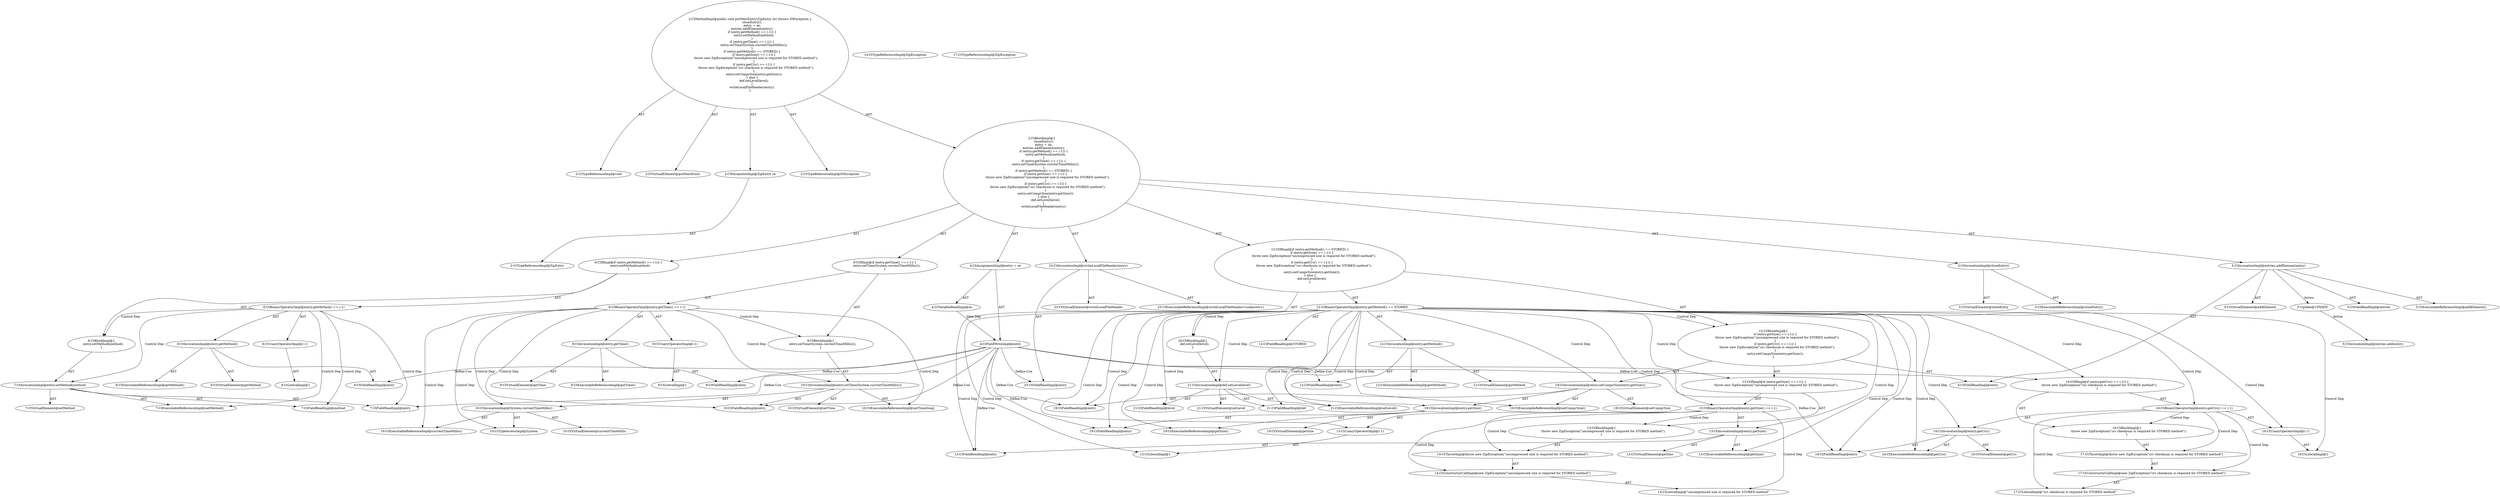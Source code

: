 digraph "putNextEntry#?,ZipEntry" {
0 [label="2:CtTypeReferenceImpl@void" shape=ellipse]
1 [label="2:CtVirtualElement@putNextEntry" shape=ellipse]
2 [label="2:CtParameterImpl@ZipEntry ze" shape=ellipse]
3 [label="2:CtTypeReferenceImpl@ZipEntry" shape=ellipse]
4 [label="2:CtTypeReferenceImpl@IOException" shape=ellipse]
5 [label="3:CtExecutableReferenceImpl@closeEntry()" shape=ellipse]
6 [label="3:CtVirtualElement@closeEntry" shape=ellipse]
7 [label="3:CtInvocationImpl@closeEntry()" shape=ellipse]
8 [label="4:CtFieldWriteImpl@entry" shape=ellipse]
9 [label="4:CtVariableReadImpl@ze" shape=ellipse]
10 [label="4:CtAssignmentImpl@entry = ze" shape=ellipse]
11 [label="5:CtExecutableReferenceImpl@addElement()" shape=ellipse]
12 [label="5:CtVirtualElement@addElement" shape=ellipse]
13 [label="5:CtFieldReadImpl@entries" shape=ellipse]
14 [label="5:CtFieldReadImpl@entry" shape=ellipse]
15 [label="5:CtInvocationImpl@entries.addElement(entry)" shape=ellipse]
16 [label="6:CtExecutableReferenceImpl@getMethod()" shape=ellipse]
17 [label="6:CtVirtualElement@getMethod" shape=ellipse]
18 [label="6:CtFieldReadImpl@entry" shape=ellipse]
19 [label="6:CtInvocationImpl@entry.getMethod()" shape=ellipse]
20 [label="6:CtLiteralImpl@1" shape=ellipse]
21 [label="6:CtUnaryOperatorImpl@(-1)" shape=ellipse]
22 [label="6:CtBinaryOperatorImpl@entry.getMethod() == (-1)" shape=ellipse]
23 [label="7:CtExecutableReferenceImpl@setMethod()" shape=ellipse]
24 [label="7:CtVirtualElement@setMethod" shape=ellipse]
25 [label="7:CtFieldReadImpl@entry" shape=ellipse]
26 [label="7:CtFieldReadImpl@method" shape=ellipse]
27 [label="7:CtInvocationImpl@entry.setMethod(method)" shape=ellipse]
28 [label="6:CtBlockImpl@\{
    entry.setMethod(method);
\}" shape=ellipse]
29 [label="6:CtIfImpl@if (entry.getMethod() == (-1)) \{
    entry.setMethod(method);
\}" shape=ellipse]
30 [label="9:CtExecutableReferenceImpl@getTime()" shape=ellipse]
31 [label="9:CtVirtualElement@getTime" shape=ellipse]
32 [label="9:CtFieldReadImpl@entry" shape=ellipse]
33 [label="9:CtInvocationImpl@entry.getTime()" shape=ellipse]
34 [label="9:CtLiteralImpl@1" shape=ellipse]
35 [label="9:CtUnaryOperatorImpl@(-1)" shape=ellipse]
36 [label="9:CtBinaryOperatorImpl@entry.getTime() == (-1)" shape=ellipse]
37 [label="10:CtExecutableReferenceImpl@setTime(long)" shape=ellipse]
38 [label="10:CtVirtualElement@setTime" shape=ellipse]
39 [label="10:CtFieldReadImpl@entry" shape=ellipse]
40 [label="10:CtExecutableReferenceImpl@currentTimeMillis()" shape=ellipse]
41 [label="10:CtVirtualElement@currentTimeMillis" shape=ellipse]
42 [label="10:CtTypeAccessImpl@System" shape=ellipse]
43 [label="10:CtInvocationImpl@System.currentTimeMillis()" shape=ellipse]
44 [label="10:CtInvocationImpl@entry.setTime(System.currentTimeMillis())" shape=ellipse]
45 [label="9:CtBlockImpl@\{
    entry.setTime(System.currentTimeMillis());
\}" shape=ellipse]
46 [label="9:CtIfImpl@if (entry.getTime() == (-1)) \{
    entry.setTime(System.currentTimeMillis());
\}" shape=ellipse]
47 [label="12:CtExecutableReferenceImpl@getMethod()" shape=ellipse]
48 [label="12:CtVirtualElement@getMethod" shape=ellipse]
49 [label="12:CtFieldReadImpl@entry" shape=ellipse]
50 [label="12:CtInvocationImpl@entry.getMethod()" shape=ellipse]
51 [label="12:CtFieldReadImpl@STORED" shape=ellipse]
52 [label="12:CtBinaryOperatorImpl@entry.getMethod() == STORED" shape=ellipse]
53 [label="13:CtExecutableReferenceImpl@getSize()" shape=ellipse]
54 [label="13:CtVirtualElement@getSize" shape=ellipse]
55 [label="13:CtFieldReadImpl@entry" shape=ellipse]
56 [label="13:CtInvocationImpl@entry.getSize()" shape=ellipse]
57 [label="13:CtLiteralImpl@1" shape=ellipse]
58 [label="13:CtUnaryOperatorImpl@(-1)" shape=ellipse]
59 [label="13:CtBinaryOperatorImpl@entry.getSize() == (-1)" shape=ellipse]
60 [label="14:CtTypeReferenceImpl@ZipException" shape=ellipse]
61 [label="14:CtLiteralImpl@\"uncompressed size is required for STORED method\"" shape=ellipse]
62 [label="14:CtConstructorCallImpl@new ZipException(\"uncompressed size is required for STORED method\")" shape=ellipse]
63 [label="14:CtThrowImpl@throw new ZipException(\"uncompressed size is required for STORED method\")" shape=ellipse]
64 [label="13:CtBlockImpl@\{
    throw new ZipException(\"uncompressed size is required for STORED method\");
\}" shape=ellipse]
65 [label="13:CtIfImpl@if (entry.getSize() == (-1)) \{
    throw new ZipException(\"uncompressed size is required for STORED method\");
\}" shape=ellipse]
66 [label="16:CtExecutableReferenceImpl@getCrc()" shape=ellipse]
67 [label="16:CtVirtualElement@getCrc" shape=ellipse]
68 [label="16:CtFieldReadImpl@entry" shape=ellipse]
69 [label="16:CtInvocationImpl@entry.getCrc()" shape=ellipse]
70 [label="16:CtLiteralImpl@1" shape=ellipse]
71 [label="16:CtUnaryOperatorImpl@(-1)" shape=ellipse]
72 [label="16:CtBinaryOperatorImpl@entry.getCrc() == (-1)" shape=ellipse]
73 [label="17:CtTypeReferenceImpl@ZipException" shape=ellipse]
74 [label="17:CtLiteralImpl@\"crc checksum is required for STORED method\"" shape=ellipse]
75 [label="17:CtConstructorCallImpl@new ZipException(\"crc checksum is required for STORED method\")" shape=ellipse]
76 [label="17:CtThrowImpl@throw new ZipException(\"crc checksum is required for STORED method\")" shape=ellipse]
77 [label="16:CtBlockImpl@\{
    throw new ZipException(\"crc checksum is required for STORED method\");
\}" shape=ellipse]
78 [label="16:CtIfImpl@if (entry.getCrc() == (-1)) \{
    throw new ZipException(\"crc checksum is required for STORED method\");
\}" shape=ellipse]
79 [label="19:CtExecutableReferenceImpl@setComprSize()" shape=ellipse]
80 [label="19:CtVirtualElement@setComprSize" shape=ellipse]
81 [label="19:CtFieldReadImpl@entry" shape=ellipse]
82 [label="19:CtExecutableReferenceImpl@getSize()" shape=ellipse]
83 [label="19:CtVirtualElement@getSize" shape=ellipse]
84 [label="19:CtFieldReadImpl@entry" shape=ellipse]
85 [label="19:CtInvocationImpl@entry.getSize()" shape=ellipse]
86 [label="19:CtInvocationImpl@entry.setComprSize(entry.getSize())" shape=ellipse]
87 [label="12:CtBlockImpl@\{
    if (entry.getSize() == (-1)) \{
        throw new ZipException(\"uncompressed size is required for STORED method\");
    \}
    if (entry.getCrc() == (-1)) \{
        throw new ZipException(\"crc checksum is required for STORED method\");
    \}
    entry.setComprSize(entry.getSize());
\}" shape=ellipse]
88 [label="21:CtExecutableReferenceImpl@setLevel()" shape=ellipse]
89 [label="21:CtVirtualElement@setLevel" shape=ellipse]
90 [label="21:CtFieldReadImpl@def" shape=ellipse]
91 [label="21:CtFieldReadImpl@level" shape=ellipse]
92 [label="21:CtInvocationImpl@def.setLevel(level)" shape=ellipse]
93 [label="20:CtBlockImpl@\{
    def.setLevel(level);
\}" shape=ellipse]
94 [label="12:CtIfImpl@if (entry.getMethod() == STORED) \{
    if (entry.getSize() == (-1)) \{
        throw new ZipException(\"uncompressed size is required for STORED method\");
    \}
    if (entry.getCrc() == (-1)) \{
        throw new ZipException(\"crc checksum is required for STORED method\");
    \}
    entry.setComprSize(entry.getSize());
\} else \{
    def.setLevel(level);
\}" shape=ellipse]
95 [label="23:CtExecutableReferenceImpl@writeLocalFileHeader(<unknown>)" shape=ellipse]
96 [label="23:CtVirtualElement@writeLocalFileHeader" shape=ellipse]
97 [label="23:CtFieldReadImpl@entry" shape=ellipse]
98 [label="23:CtInvocationImpl@writeLocalFileHeader(entry)" shape=ellipse]
99 [label="2:CtBlockImpl@\{
    closeEntry();
    entry = ze;
    entries.addElement(entry);
    if (entry.getMethod() == (-1)) \{
        entry.setMethod(method);
    \}
    if (entry.getTime() == (-1)) \{
        entry.setTime(System.currentTimeMillis());
    \}
    if (entry.getMethod() == STORED) \{
        if (entry.getSize() == (-1)) \{
            throw new ZipException(\"uncompressed size is required for STORED method\");
        \}
        if (entry.getCrc() == (-1)) \{
            throw new ZipException(\"crc checksum is required for STORED method\");
        \}
        entry.setComprSize(entry.getSize());
    \} else \{
        def.setLevel(level);
    \}
    writeLocalFileHeader(entry);
\}" shape=ellipse]
100 [label="2:CtMethodImpl@public void putNextEntry(ZipEntry ze) throws IOException \{
    closeEntry();
    entry = ze;
    entries.addElement(entry);
    if (entry.getMethod() == (-1)) \{
        entry.setMethod(method);
    \}
    if (entry.getTime() == (-1)) \{
        entry.setTime(System.currentTimeMillis());
    \}
    if (entry.getMethod() == STORED) \{
        if (entry.getSize() == (-1)) \{
            throw new ZipException(\"uncompressed size is required for STORED method\");
        \}
        if (entry.getCrc() == (-1)) \{
            throw new ZipException(\"crc checksum is required for STORED method\");
        \}
        entry.setComprSize(entry.getSize());
    \} else \{
        def.setLevel(level);
    \}
    writeLocalFileHeader(entry);
\}" shape=ellipse]
101 [label="5:Update@UPDATE" shape=ellipse]
102 [label="5:CtInvocationImpl@entries.add(entry)" shape=ellipse]
2 -> 3 [label="AST"];
7 -> 6 [label="AST"];
7 -> 5 [label="AST"];
8 -> 14 [label="Define-Use"];
8 -> 18 [label="Define-Use"];
8 -> 25 [label="Define-Use"];
8 -> 32 [label="Define-Use"];
8 -> 39 [label="Define-Use"];
8 -> 49 [label="Define-Use"];
8 -> 55 [label="Define-Use"];
8 -> 68 [label="Define-Use"];
8 -> 81 [label="Define-Use"];
8 -> 84 [label="Define-Use"];
8 -> 97 [label="Define-Use"];
9 -> 8 [label="Data Dep"];
10 -> 8 [label="AST"];
10 -> 9 [label="AST"];
15 -> 12 [label="AST"];
15 -> 13 [label="AST"];
15 -> 11 [label="AST"];
15 -> 14 [label="AST"];
15 -> 101 [label="Action"];
19 -> 17 [label="AST"];
19 -> 18 [label="AST"];
19 -> 16 [label="AST"];
21 -> 20 [label="AST"];
22 -> 19 [label="AST"];
22 -> 21 [label="AST"];
22 -> 28 [label="Control Dep"];
22 -> 27 [label="Control Dep"];
22 -> 23 [label="Control Dep"];
22 -> 25 [label="Control Dep"];
22 -> 26 [label="Control Dep"];
27 -> 24 [label="AST"];
27 -> 25 [label="AST"];
27 -> 23 [label="AST"];
27 -> 26 [label="AST"];
28 -> 27 [label="AST"];
29 -> 22 [label="AST"];
29 -> 28 [label="AST"];
33 -> 31 [label="AST"];
33 -> 32 [label="AST"];
33 -> 30 [label="AST"];
35 -> 34 [label="AST"];
36 -> 33 [label="AST"];
36 -> 35 [label="AST"];
36 -> 45 [label="Control Dep"];
36 -> 44 [label="Control Dep"];
36 -> 37 [label="Control Dep"];
36 -> 39 [label="Control Dep"];
36 -> 43 [label="Control Dep"];
36 -> 40 [label="Control Dep"];
36 -> 42 [label="Control Dep"];
43 -> 41 [label="AST"];
43 -> 42 [label="AST"];
43 -> 40 [label="AST"];
44 -> 38 [label="AST"];
44 -> 39 [label="AST"];
44 -> 37 [label="AST"];
44 -> 43 [label="AST"];
45 -> 44 [label="AST"];
46 -> 36 [label="AST"];
46 -> 45 [label="AST"];
50 -> 48 [label="AST"];
50 -> 49 [label="AST"];
50 -> 47 [label="AST"];
52 -> 50 [label="AST"];
52 -> 51 [label="AST"];
52 -> 87 [label="Control Dep"];
52 -> 65 [label="Control Dep"];
52 -> 59 [label="Control Dep"];
52 -> 56 [label="Control Dep"];
52 -> 53 [label="Control Dep"];
52 -> 55 [label="Control Dep"];
52 -> 58 [label="Control Dep"];
52 -> 57 [label="Control Dep"];
52 -> 78 [label="Control Dep"];
52 -> 72 [label="Control Dep"];
52 -> 69 [label="Control Dep"];
52 -> 66 [label="Control Dep"];
52 -> 68 [label="Control Dep"];
52 -> 71 [label="Control Dep"];
52 -> 70 [label="Control Dep"];
52 -> 86 [label="Control Dep"];
52 -> 79 [label="Control Dep"];
52 -> 81 [label="Control Dep"];
52 -> 85 [label="Control Dep"];
52 -> 82 [label="Control Dep"];
52 -> 84 [label="Control Dep"];
52 -> 93 [label="Control Dep"];
52 -> 92 [label="Control Dep"];
52 -> 88 [label="Control Dep"];
52 -> 90 [label="Control Dep"];
52 -> 91 [label="Control Dep"];
56 -> 54 [label="AST"];
56 -> 55 [label="AST"];
56 -> 53 [label="AST"];
58 -> 57 [label="AST"];
59 -> 56 [label="AST"];
59 -> 58 [label="AST"];
59 -> 64 [label="Control Dep"];
59 -> 63 [label="Control Dep"];
59 -> 62 [label="Control Dep"];
59 -> 61 [label="Control Dep"];
62 -> 61 [label="AST"];
63 -> 62 [label="AST"];
64 -> 63 [label="AST"];
65 -> 59 [label="AST"];
65 -> 64 [label="AST"];
69 -> 67 [label="AST"];
69 -> 68 [label="AST"];
69 -> 66 [label="AST"];
71 -> 70 [label="AST"];
72 -> 69 [label="AST"];
72 -> 71 [label="AST"];
72 -> 77 [label="Control Dep"];
72 -> 76 [label="Control Dep"];
72 -> 75 [label="Control Dep"];
72 -> 74 [label="Control Dep"];
75 -> 74 [label="AST"];
76 -> 75 [label="AST"];
77 -> 76 [label="AST"];
78 -> 72 [label="AST"];
78 -> 77 [label="AST"];
85 -> 83 [label="AST"];
85 -> 84 [label="AST"];
85 -> 82 [label="AST"];
86 -> 80 [label="AST"];
86 -> 81 [label="AST"];
86 -> 79 [label="AST"];
86 -> 85 [label="AST"];
87 -> 65 [label="AST"];
87 -> 78 [label="AST"];
87 -> 86 [label="AST"];
92 -> 89 [label="AST"];
92 -> 90 [label="AST"];
92 -> 88 [label="AST"];
92 -> 91 [label="AST"];
93 -> 92 [label="AST"];
94 -> 52 [label="AST"];
94 -> 87 [label="AST"];
94 -> 93 [label="AST"];
98 -> 96 [label="AST"];
98 -> 95 [label="AST"];
98 -> 97 [label="AST"];
99 -> 7 [label="AST"];
99 -> 10 [label="AST"];
99 -> 15 [label="AST"];
99 -> 29 [label="AST"];
99 -> 46 [label="AST"];
99 -> 94 [label="AST"];
99 -> 98 [label="AST"];
100 -> 1 [label="AST"];
100 -> 0 [label="AST"];
100 -> 2 [label="AST"];
100 -> 4 [label="AST"];
100 -> 99 [label="AST"];
101 -> 102 [label="Action"];
}